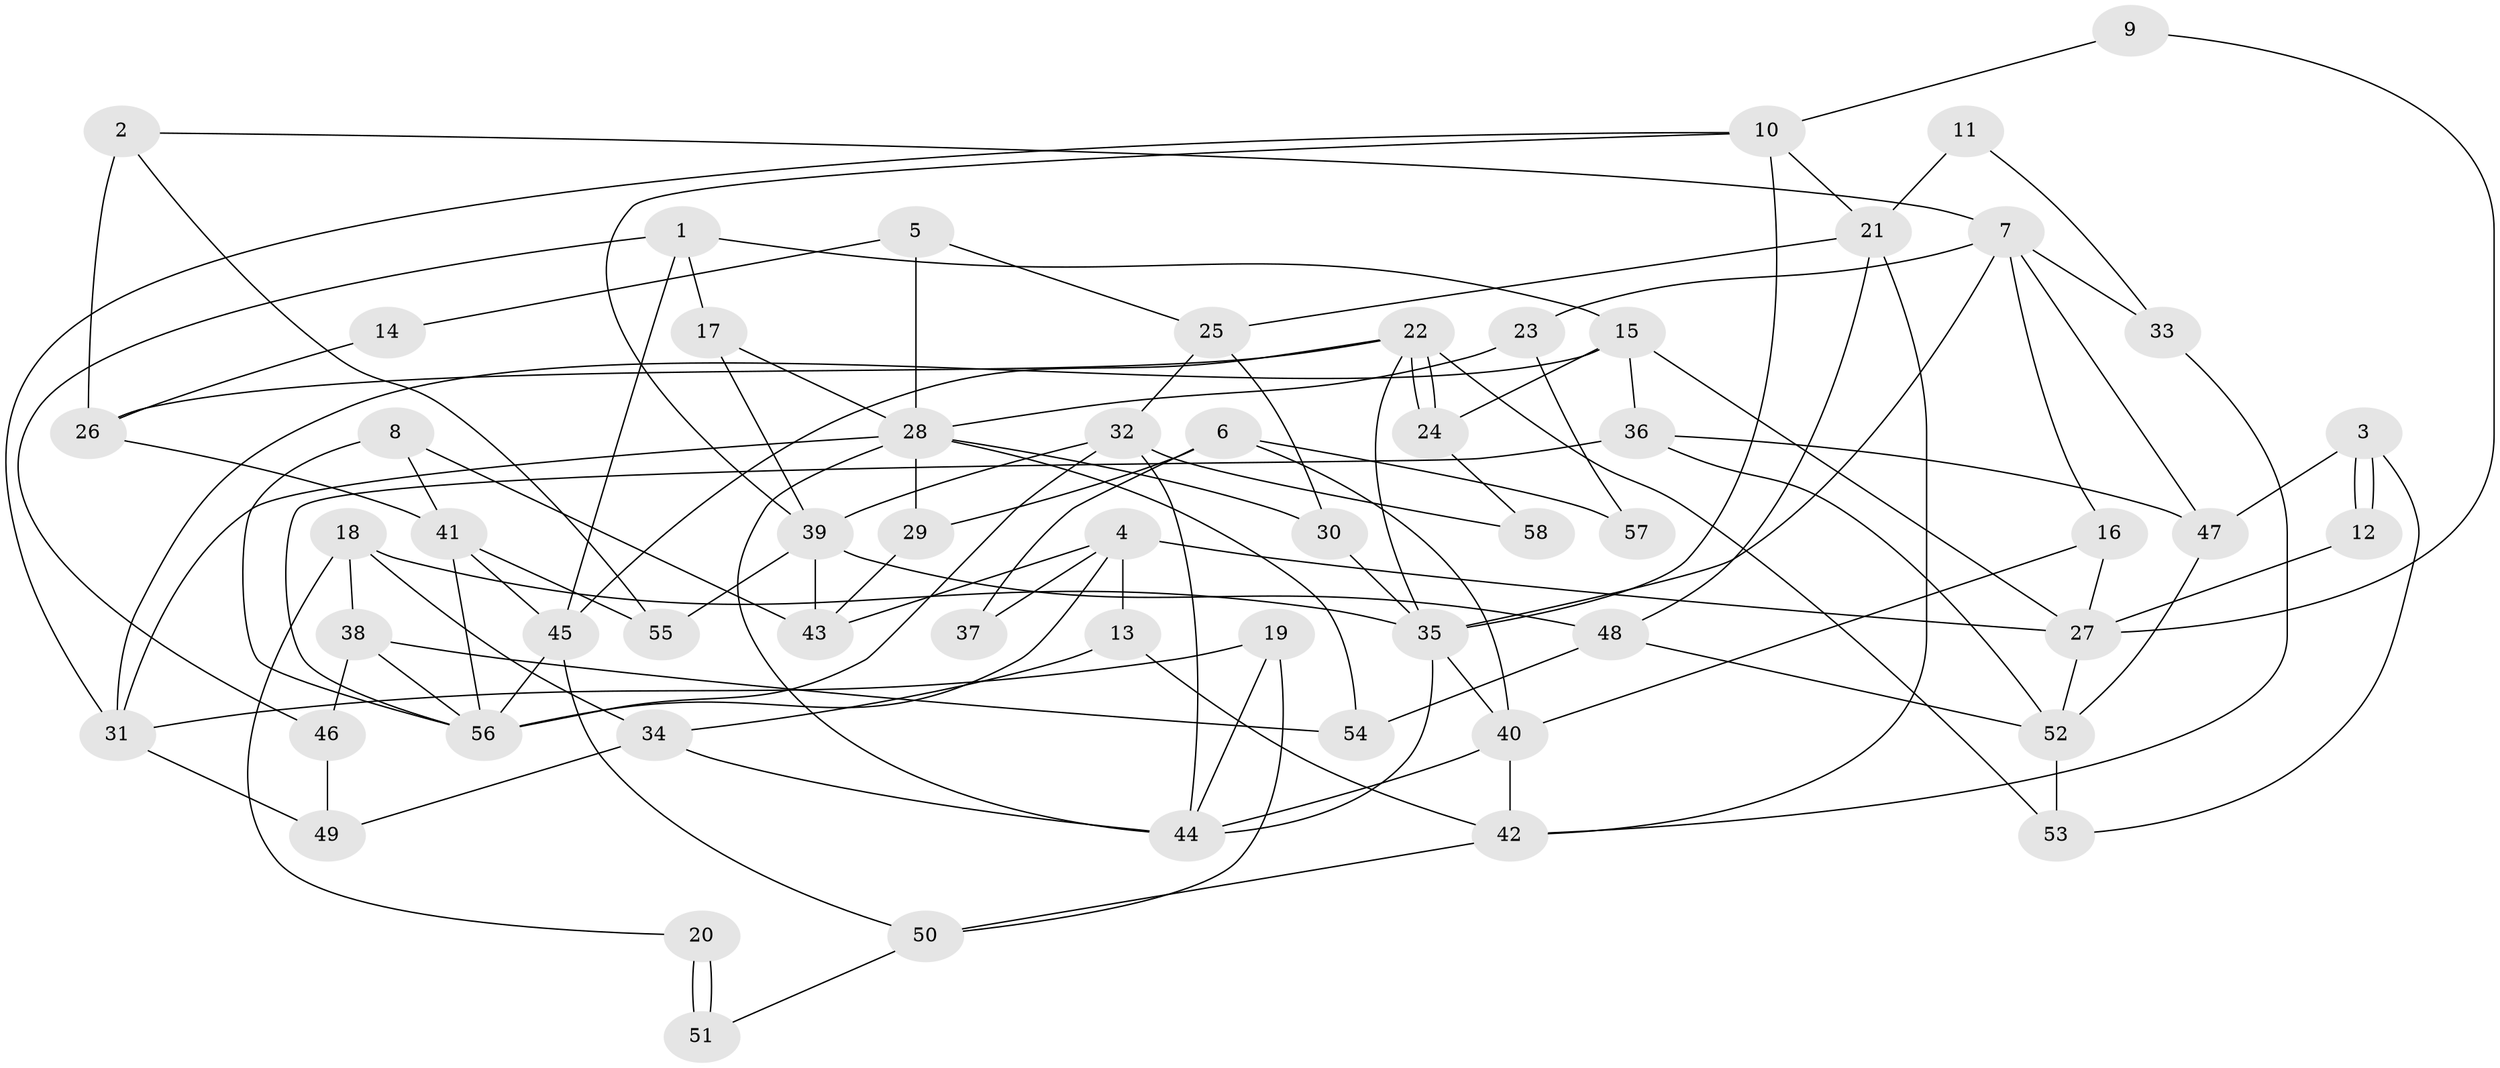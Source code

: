 // Generated by graph-tools (version 1.1) at 2025/11/02/27/25 16:11:21]
// undirected, 58 vertices, 116 edges
graph export_dot {
graph [start="1"]
  node [color=gray90,style=filled];
  1;
  2;
  3;
  4;
  5;
  6;
  7;
  8;
  9;
  10;
  11;
  12;
  13;
  14;
  15;
  16;
  17;
  18;
  19;
  20;
  21;
  22;
  23;
  24;
  25;
  26;
  27;
  28;
  29;
  30;
  31;
  32;
  33;
  34;
  35;
  36;
  37;
  38;
  39;
  40;
  41;
  42;
  43;
  44;
  45;
  46;
  47;
  48;
  49;
  50;
  51;
  52;
  53;
  54;
  55;
  56;
  57;
  58;
  1 -- 15;
  1 -- 45;
  1 -- 17;
  1 -- 46;
  2 -- 26;
  2 -- 55;
  2 -- 7;
  3 -- 47;
  3 -- 12;
  3 -- 12;
  3 -- 53;
  4 -- 43;
  4 -- 13;
  4 -- 27;
  4 -- 37;
  4 -- 56;
  5 -- 28;
  5 -- 25;
  5 -- 14;
  6 -- 40;
  6 -- 29;
  6 -- 37;
  6 -- 57;
  7 -- 35;
  7 -- 16;
  7 -- 23;
  7 -- 33;
  7 -- 47;
  8 -- 41;
  8 -- 56;
  8 -- 43;
  9 -- 27;
  9 -- 10;
  10 -- 21;
  10 -- 35;
  10 -- 31;
  10 -- 39;
  11 -- 21;
  11 -- 33;
  12 -- 27;
  13 -- 34;
  13 -- 42;
  14 -- 26;
  15 -- 27;
  15 -- 31;
  15 -- 24;
  15 -- 36;
  16 -- 27;
  16 -- 40;
  17 -- 39;
  17 -- 28;
  18 -- 35;
  18 -- 38;
  18 -- 20;
  18 -- 34;
  19 -- 44;
  19 -- 31;
  19 -- 50;
  20 -- 51;
  20 -- 51;
  21 -- 25;
  21 -- 42;
  21 -- 48;
  22 -- 53;
  22 -- 24;
  22 -- 24;
  22 -- 26;
  22 -- 35;
  22 -- 45;
  23 -- 28;
  23 -- 57;
  24 -- 58;
  25 -- 30;
  25 -- 32;
  26 -- 41;
  27 -- 52;
  28 -- 31;
  28 -- 29;
  28 -- 30;
  28 -- 44;
  28 -- 54;
  29 -- 43;
  30 -- 35;
  31 -- 49;
  32 -- 44;
  32 -- 56;
  32 -- 39;
  32 -- 58;
  33 -- 42;
  34 -- 44;
  34 -- 49;
  35 -- 40;
  35 -- 44;
  36 -- 47;
  36 -- 52;
  36 -- 56;
  38 -- 56;
  38 -- 54;
  38 -- 46;
  39 -- 43;
  39 -- 48;
  39 -- 55;
  40 -- 44;
  40 -- 42;
  41 -- 45;
  41 -- 56;
  41 -- 55;
  42 -- 50;
  45 -- 56;
  45 -- 50;
  46 -- 49;
  47 -- 52;
  48 -- 52;
  48 -- 54;
  50 -- 51;
  52 -- 53;
}
